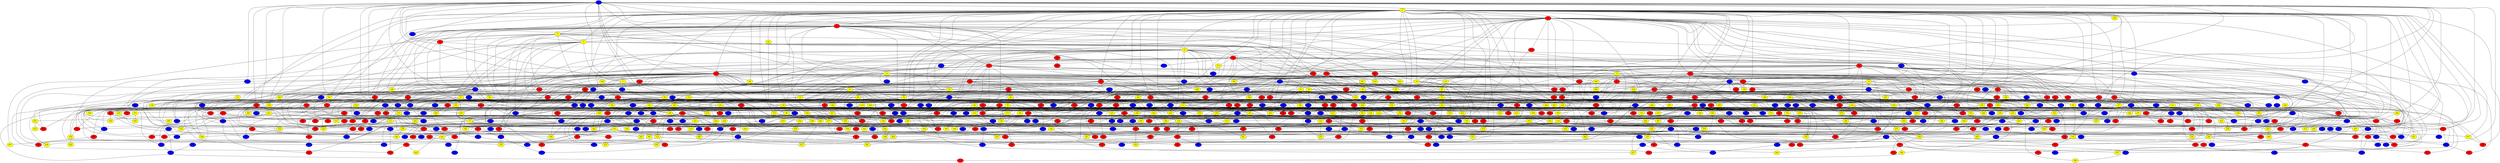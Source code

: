 graph {
0 [style = filled fillcolor = blue];
1 [style = filled fillcolor = yellow];
2 [style = filled fillcolor = red];
3 [style = filled fillcolor = red];
4 [style = filled fillcolor = yellow];
5 [style = filled fillcolor = yellow];
6 [style = filled fillcolor = blue];
7 [style = filled fillcolor = yellow];
8 [style = filled fillcolor = yellow];
9 [style = filled fillcolor = blue];
10 [style = filled fillcolor = red];
11 [style = filled fillcolor = red];
12 [style = filled fillcolor = yellow];
13 [style = filled fillcolor = yellow];
14 [style = filled fillcolor = red];
15 [style = filled fillcolor = red];
16 [style = filled fillcolor = red];
17 [style = filled fillcolor = yellow];
18 [style = filled fillcolor = red];
19 [style = filled fillcolor = yellow];
20 [style = filled fillcolor = red];
21 [style = filled fillcolor = red];
22 [style = filled fillcolor = yellow];
23 [style = filled fillcolor = blue];
24 [style = filled fillcolor = yellow];
25 [style = filled fillcolor = blue];
26 [style = filled fillcolor = blue];
27 [style = filled fillcolor = blue];
28 [style = filled fillcolor = blue];
29 [style = filled fillcolor = yellow];
30 [style = filled fillcolor = blue];
31 [style = filled fillcolor = red];
32 [style = filled fillcolor = yellow];
33 [style = filled fillcolor = yellow];
34 [style = filled fillcolor = red];
35 [style = filled fillcolor = blue];
36 [style = filled fillcolor = red];
37 [style = filled fillcolor = blue];
38 [style = filled fillcolor = red];
39 [style = filled fillcolor = yellow];
40 [style = filled fillcolor = blue];
41 [style = filled fillcolor = yellow];
42 [style = filled fillcolor = red];
43 [style = filled fillcolor = red];
44 [style = filled fillcolor = red];
45 [style = filled fillcolor = red];
46 [style = filled fillcolor = yellow];
47 [style = filled fillcolor = red];
48 [style = filled fillcolor = yellow];
49 [style = filled fillcolor = yellow];
50 [style = filled fillcolor = red];
51 [style = filled fillcolor = yellow];
52 [style = filled fillcolor = yellow];
53 [style = filled fillcolor = red];
54 [style = filled fillcolor = red];
55 [style = filled fillcolor = blue];
56 [style = filled fillcolor = red];
57 [style = filled fillcolor = yellow];
58 [style = filled fillcolor = yellow];
59 [style = filled fillcolor = red];
60 [style = filled fillcolor = red];
61 [style = filled fillcolor = yellow];
62 [style = filled fillcolor = red];
63 [style = filled fillcolor = blue];
64 [style = filled fillcolor = yellow];
65 [style = filled fillcolor = red];
66 [style = filled fillcolor = red];
67 [style = filled fillcolor = blue];
68 [style = filled fillcolor = yellow];
69 [style = filled fillcolor = blue];
70 [style = filled fillcolor = red];
71 [style = filled fillcolor = blue];
72 [style = filled fillcolor = blue];
73 [style = filled fillcolor = yellow];
74 [style = filled fillcolor = yellow];
75 [style = filled fillcolor = yellow];
76 [style = filled fillcolor = yellow];
77 [style = filled fillcolor = yellow];
78 [style = filled fillcolor = red];
79 [style = filled fillcolor = blue];
80 [style = filled fillcolor = red];
81 [style = filled fillcolor = yellow];
82 [style = filled fillcolor = red];
83 [style = filled fillcolor = yellow];
84 [style = filled fillcolor = yellow];
85 [style = filled fillcolor = red];
86 [style = filled fillcolor = red];
87 [style = filled fillcolor = red];
88 [style = filled fillcolor = yellow];
89 [style = filled fillcolor = yellow];
90 [style = filled fillcolor = blue];
91 [style = filled fillcolor = red];
92 [style = filled fillcolor = red];
93 [style = filled fillcolor = yellow];
94 [style = filled fillcolor = red];
95 [style = filled fillcolor = yellow];
96 [style = filled fillcolor = red];
97 [style = filled fillcolor = yellow];
98 [style = filled fillcolor = yellow];
99 [style = filled fillcolor = red];
100 [style = filled fillcolor = yellow];
101 [style = filled fillcolor = red];
102 [style = filled fillcolor = red];
103 [style = filled fillcolor = yellow];
104 [style = filled fillcolor = red];
105 [style = filled fillcolor = red];
106 [style = filled fillcolor = blue];
107 [style = filled fillcolor = yellow];
108 [style = filled fillcolor = red];
109 [style = filled fillcolor = blue];
110 [style = filled fillcolor = red];
111 [style = filled fillcolor = yellow];
112 [style = filled fillcolor = blue];
113 [style = filled fillcolor = yellow];
114 [style = filled fillcolor = yellow];
115 [style = filled fillcolor = yellow];
116 [style = filled fillcolor = red];
117 [style = filled fillcolor = blue];
118 [style = filled fillcolor = blue];
119 [style = filled fillcolor = yellow];
120 [style = filled fillcolor = blue];
121 [style = filled fillcolor = yellow];
122 [style = filled fillcolor = blue];
123 [style = filled fillcolor = blue];
124 [style = filled fillcolor = blue];
125 [style = filled fillcolor = red];
126 [style = filled fillcolor = red];
127 [style = filled fillcolor = red];
128 [style = filled fillcolor = red];
129 [style = filled fillcolor = blue];
130 [style = filled fillcolor = yellow];
131 [style = filled fillcolor = blue];
132 [style = filled fillcolor = red];
133 [style = filled fillcolor = yellow];
134 [style = filled fillcolor = yellow];
135 [style = filled fillcolor = red];
136 [style = filled fillcolor = yellow];
137 [style = filled fillcolor = red];
138 [style = filled fillcolor = yellow];
139 [style = filled fillcolor = yellow];
140 [style = filled fillcolor = blue];
141 [style = filled fillcolor = blue];
142 [style = filled fillcolor = blue];
143 [style = filled fillcolor = yellow];
144 [style = filled fillcolor = blue];
145 [style = filled fillcolor = blue];
146 [style = filled fillcolor = red];
147 [style = filled fillcolor = yellow];
148 [style = filled fillcolor = yellow];
149 [style = filled fillcolor = yellow];
150 [style = filled fillcolor = red];
151 [style = filled fillcolor = red];
152 [style = filled fillcolor = yellow];
153 [style = filled fillcolor = yellow];
154 [style = filled fillcolor = red];
155 [style = filled fillcolor = yellow];
156 [style = filled fillcolor = red];
157 [style = filled fillcolor = yellow];
158 [style = filled fillcolor = blue];
159 [style = filled fillcolor = yellow];
160 [style = filled fillcolor = blue];
161 [style = filled fillcolor = blue];
162 [style = filled fillcolor = blue];
163 [style = filled fillcolor = blue];
164 [style = filled fillcolor = red];
165 [style = filled fillcolor = yellow];
166 [style = filled fillcolor = yellow];
167 [style = filled fillcolor = red];
168 [style = filled fillcolor = yellow];
169 [style = filled fillcolor = blue];
170 [style = filled fillcolor = red];
171 [style = filled fillcolor = red];
172 [style = filled fillcolor = yellow];
173 [style = filled fillcolor = red];
174 [style = filled fillcolor = blue];
175 [style = filled fillcolor = yellow];
176 [style = filled fillcolor = blue];
177 [style = filled fillcolor = red];
178 [style = filled fillcolor = blue];
179 [style = filled fillcolor = red];
180 [style = filled fillcolor = blue];
181 [style = filled fillcolor = red];
182 [style = filled fillcolor = blue];
183 [style = filled fillcolor = red];
184 [style = filled fillcolor = blue];
185 [style = filled fillcolor = yellow];
186 [style = filled fillcolor = red];
187 [style = filled fillcolor = blue];
188 [style = filled fillcolor = blue];
189 [style = filled fillcolor = yellow];
190 [style = filled fillcolor = yellow];
191 [style = filled fillcolor = blue];
192 [style = filled fillcolor = yellow];
193 [style = filled fillcolor = blue];
194 [style = filled fillcolor = yellow];
195 [style = filled fillcolor = yellow];
196 [style = filled fillcolor = yellow];
197 [style = filled fillcolor = blue];
198 [style = filled fillcolor = yellow];
199 [style = filled fillcolor = blue];
200 [style = filled fillcolor = red];
201 [style = filled fillcolor = red];
202 [style = filled fillcolor = red];
203 [style = filled fillcolor = red];
204 [style = filled fillcolor = yellow];
205 [style = filled fillcolor = yellow];
206 [style = filled fillcolor = yellow];
207 [style = filled fillcolor = blue];
208 [style = filled fillcolor = red];
209 [style = filled fillcolor = yellow];
210 [style = filled fillcolor = yellow];
211 [style = filled fillcolor = blue];
212 [style = filled fillcolor = yellow];
213 [style = filled fillcolor = blue];
214 [style = filled fillcolor = yellow];
215 [style = filled fillcolor = blue];
216 [style = filled fillcolor = red];
217 [style = filled fillcolor = blue];
218 [style = filled fillcolor = blue];
219 [style = filled fillcolor = yellow];
220 [style = filled fillcolor = yellow];
221 [style = filled fillcolor = red];
222 [style = filled fillcolor = yellow];
223 [style = filled fillcolor = yellow];
224 [style = filled fillcolor = yellow];
225 [style = filled fillcolor = red];
226 [style = filled fillcolor = yellow];
227 [style = filled fillcolor = yellow];
228 [style = filled fillcolor = blue];
229 [style = filled fillcolor = red];
230 [style = filled fillcolor = yellow];
231 [style = filled fillcolor = blue];
232 [style = filled fillcolor = blue];
233 [style = filled fillcolor = blue];
234 [style = filled fillcolor = blue];
235 [style = filled fillcolor = yellow];
236 [style = filled fillcolor = yellow];
237 [style = filled fillcolor = red];
238 [style = filled fillcolor = blue];
239 [style = filled fillcolor = red];
240 [style = filled fillcolor = red];
241 [style = filled fillcolor = blue];
242 [style = filled fillcolor = yellow];
243 [style = filled fillcolor = yellow];
244 [style = filled fillcolor = blue];
245 [style = filled fillcolor = yellow];
246 [style = filled fillcolor = red];
247 [style = filled fillcolor = yellow];
248 [style = filled fillcolor = yellow];
249 [style = filled fillcolor = yellow];
250 [style = filled fillcolor = yellow];
251 [style = filled fillcolor = blue];
252 [style = filled fillcolor = red];
253 [style = filled fillcolor = red];
254 [style = filled fillcolor = red];
255 [style = filled fillcolor = yellow];
256 [style = filled fillcolor = blue];
257 [style = filled fillcolor = yellow];
258 [style = filled fillcolor = red];
259 [style = filled fillcolor = red];
260 [style = filled fillcolor = yellow];
261 [style = filled fillcolor = blue];
262 [style = filled fillcolor = red];
263 [style = filled fillcolor = red];
264 [style = filled fillcolor = yellow];
265 [style = filled fillcolor = red];
266 [style = filled fillcolor = blue];
267 [style = filled fillcolor = yellow];
268 [style = filled fillcolor = yellow];
269 [style = filled fillcolor = blue];
270 [style = filled fillcolor = red];
271 [style = filled fillcolor = blue];
272 [style = filled fillcolor = yellow];
273 [style = filled fillcolor = yellow];
274 [style = filled fillcolor = blue];
275 [style = filled fillcolor = yellow];
276 [style = filled fillcolor = yellow];
277 [style = filled fillcolor = yellow];
278 [style = filled fillcolor = red];
279 [style = filled fillcolor = yellow];
280 [style = filled fillcolor = blue];
281 [style = filled fillcolor = red];
282 [style = filled fillcolor = blue];
283 [style = filled fillcolor = blue];
284 [style = filled fillcolor = blue];
285 [style = filled fillcolor = blue];
286 [style = filled fillcolor = red];
287 [style = filled fillcolor = yellow];
288 [style = filled fillcolor = red];
289 [style = filled fillcolor = blue];
290 [style = filled fillcolor = red];
291 [style = filled fillcolor = blue];
292 [style = filled fillcolor = yellow];
293 [style = filled fillcolor = red];
294 [style = filled fillcolor = red];
295 [style = filled fillcolor = blue];
296 [style = filled fillcolor = yellow];
297 [style = filled fillcolor = red];
298 [style = filled fillcolor = red];
299 [style = filled fillcolor = blue];
300 [style = filled fillcolor = red];
301 [style = filled fillcolor = blue];
302 [style = filled fillcolor = blue];
303 [style = filled fillcolor = red];
304 [style = filled fillcolor = yellow];
305 [style = filled fillcolor = blue];
306 [style = filled fillcolor = yellow];
307 [style = filled fillcolor = yellow];
308 [style = filled fillcolor = blue];
309 [style = filled fillcolor = yellow];
310 [style = filled fillcolor = red];
311 [style = filled fillcolor = yellow];
312 [style = filled fillcolor = yellow];
313 [style = filled fillcolor = blue];
314 [style = filled fillcolor = red];
315 [style = filled fillcolor = blue];
316 [style = filled fillcolor = blue];
317 [style = filled fillcolor = yellow];
318 [style = filled fillcolor = blue];
319 [style = filled fillcolor = blue];
320 [style = filled fillcolor = red];
321 [style = filled fillcolor = blue];
322 [style = filled fillcolor = blue];
323 [style = filled fillcolor = yellow];
324 [style = filled fillcolor = red];
325 [style = filled fillcolor = blue];
326 [style = filled fillcolor = yellow];
327 [style = filled fillcolor = yellow];
328 [style = filled fillcolor = red];
329 [style = filled fillcolor = blue];
330 [style = filled fillcolor = red];
331 [style = filled fillcolor = yellow];
332 [style = filled fillcolor = red];
333 [style = filled fillcolor = red];
334 [style = filled fillcolor = yellow];
335 [style = filled fillcolor = blue];
336 [style = filled fillcolor = yellow];
337 [style = filled fillcolor = red];
338 [style = filled fillcolor = blue];
339 [style = filled fillcolor = yellow];
340 [style = filled fillcolor = yellow];
341 [style = filled fillcolor = blue];
342 [style = filled fillcolor = red];
343 [style = filled fillcolor = yellow];
344 [style = filled fillcolor = blue];
345 [style = filled fillcolor = red];
346 [style = filled fillcolor = yellow];
347 [style = filled fillcolor = yellow];
348 [style = filled fillcolor = yellow];
349 [style = filled fillcolor = red];
350 [style = filled fillcolor = yellow];
351 [style = filled fillcolor = blue];
352 [style = filled fillcolor = blue];
353 [style = filled fillcolor = yellow];
354 [style = filled fillcolor = yellow];
355 [style = filled fillcolor = red];
356 [style = filled fillcolor = yellow];
357 [style = filled fillcolor = blue];
358 [style = filled fillcolor = blue];
359 [style = filled fillcolor = red];
360 [style = filled fillcolor = yellow];
361 [style = filled fillcolor = blue];
362 [style = filled fillcolor = red];
363 [style = filled fillcolor = yellow];
364 [style = filled fillcolor = red];
365 [style = filled fillcolor = red];
366 [style = filled fillcolor = yellow];
367 [style = filled fillcolor = yellow];
368 [style = filled fillcolor = red];
369 [style = filled fillcolor = red];
370 [style = filled fillcolor = red];
371 [style = filled fillcolor = red];
372 [style = filled fillcolor = yellow];
373 [style = filled fillcolor = yellow];
374 [style = filled fillcolor = blue];
375 [style = filled fillcolor = blue];
376 [style = filled fillcolor = yellow];
377 [style = filled fillcolor = yellow];
378 [style = filled fillcolor = yellow];
379 [style = filled fillcolor = blue];
380 [style = filled fillcolor = red];
381 [style = filled fillcolor = red];
382 [style = filled fillcolor = blue];
383 [style = filled fillcolor = yellow];
384 [style = filled fillcolor = red];
385 [style = filled fillcolor = red];
386 [style = filled fillcolor = red];
387 [style = filled fillcolor = blue];
388 [style = filled fillcolor = yellow];
389 [style = filled fillcolor = red];
390 [style = filled fillcolor = blue];
391 [style = filled fillcolor = red];
392 [style = filled fillcolor = red];
393 [style = filled fillcolor = blue];
394 [style = filled fillcolor = red];
395 [style = filled fillcolor = yellow];
396 [style = filled fillcolor = blue];
397 [style = filled fillcolor = blue];
398 [style = filled fillcolor = red];
399 [style = filled fillcolor = yellow];
400 [style = filled fillcolor = blue];
401 [style = filled fillcolor = red];
402 [style = filled fillcolor = yellow];
403 [style = filled fillcolor = blue];
404 [style = filled fillcolor = red];
405 [style = filled fillcolor = blue];
406 [style = filled fillcolor = blue];
407 [style = filled fillcolor = blue];
408 [style = filled fillcolor = yellow];
409 [style = filled fillcolor = red];
410 [style = filled fillcolor = red];
411 [style = filled fillcolor = blue];
412 [style = filled fillcolor = red];
413 [style = filled fillcolor = red];
414 [style = filled fillcolor = blue];
415 [style = filled fillcolor = yellow];
416 [style = filled fillcolor = red];
417 [style = filled fillcolor = blue];
418 [style = filled fillcolor = red];
419 [style = filled fillcolor = yellow];
420 [style = filled fillcolor = blue];
421 [style = filled fillcolor = blue];
422 [style = filled fillcolor = blue];
423 [style = filled fillcolor = red];
424 [style = filled fillcolor = blue];
425 [style = filled fillcolor = red];
426 [style = filled fillcolor = yellow];
427 [style = filled fillcolor = blue];
428 [style = filled fillcolor = red];
429 [style = filled fillcolor = yellow];
430 [style = filled fillcolor = red];
431 [style = filled fillcolor = red];
432 [style = filled fillcolor = yellow];
433 [style = filled fillcolor = yellow];
434 [style = filled fillcolor = yellow];
435 [style = filled fillcolor = blue];
436 [style = filled fillcolor = red];
437 [style = filled fillcolor = yellow];
438 [style = filled fillcolor = red];
439 [style = filled fillcolor = blue];
440 [style = filled fillcolor = yellow];
441 [style = filled fillcolor = red];
442 [style = filled fillcolor = red];
443 [style = filled fillcolor = blue];
444 [style = filled fillcolor = red];
445 [style = filled fillcolor = yellow];
446 [style = filled fillcolor = yellow];
447 [style = filled fillcolor = red];
448 [style = filled fillcolor = yellow];
449 [style = filled fillcolor = red];
450 [style = filled fillcolor = red];
451 [style = filled fillcolor = yellow];
452 [style = filled fillcolor = red];
453 [style = filled fillcolor = blue];
454 [style = filled fillcolor = blue];
455 [style = filled fillcolor = yellow];
456 [style = filled fillcolor = blue];
457 [style = filled fillcolor = yellow];
458 [style = filled fillcolor = red];
459 [style = filled fillcolor = yellow];
460 [style = filled fillcolor = yellow];
461 [style = filled fillcolor = yellow];
462 [style = filled fillcolor = red];
463 [style = filled fillcolor = yellow];
464 [style = filled fillcolor = yellow];
465 [style = filled fillcolor = red];
466 [style = filled fillcolor = blue];
467 [style = filled fillcolor = yellow];
468 [style = filled fillcolor = yellow];
469 [style = filled fillcolor = blue];
470 [style = filled fillcolor = yellow];
471 [style = filled fillcolor = red];
472 [style = filled fillcolor = yellow];
473 [style = filled fillcolor = red];
474 [style = filled fillcolor = blue];
475 [style = filled fillcolor = blue];
476 [style = filled fillcolor = yellow];
477 [style = filled fillcolor = yellow];
478 [style = filled fillcolor = yellow];
479 [style = filled fillcolor = red];
480 [style = filled fillcolor = blue];
481 [style = filled fillcolor = blue];
482 [style = filled fillcolor = yellow];
483 [style = filled fillcolor = blue];
484 [style = filled fillcolor = blue];
485 [style = filled fillcolor = blue];
486 [style = filled fillcolor = blue];
487 [style = filled fillcolor = blue];
488 [style = filled fillcolor = blue];
489 [style = filled fillcolor = red];
490 [style = filled fillcolor = red];
491 [style = filled fillcolor = blue];
492 [style = filled fillcolor = red];
493 [style = filled fillcolor = red];
494 [style = filled fillcolor = red];
495 [style = filled fillcolor = red];
496 [style = filled fillcolor = blue];
497 [style = filled fillcolor = red];
498 [style = filled fillcolor = red];
499 [style = filled fillcolor = blue];
500 [style = filled fillcolor = yellow];
501 [style = filled fillcolor = yellow];
502 [style = filled fillcolor = red];
503 [style = filled fillcolor = red];
504 [style = filled fillcolor = blue];
505 [style = filled fillcolor = yellow];
506 [style = filled fillcolor = red];
507 [style = filled fillcolor = yellow];
508 [style = filled fillcolor = red];
509 [style = filled fillcolor = yellow];
510 [style = filled fillcolor = yellow];
511 [style = filled fillcolor = yellow];
512 [style = filled fillcolor = blue];
513 [style = filled fillcolor = yellow];
514 [style = filled fillcolor = blue];
515 [style = filled fillcolor = yellow];
516 [style = filled fillcolor = blue];
517 [style = filled fillcolor = red];
518 [style = filled fillcolor = yellow];
519 [style = filled fillcolor = blue];
520 [style = filled fillcolor = yellow];
521 [style = filled fillcolor = yellow];
522 [style = filled fillcolor = blue];
523 [style = filled fillcolor = yellow];
524 [style = filled fillcolor = blue];
525 [style = filled fillcolor = blue];
526 [style = filled fillcolor = blue];
527 [style = filled fillcolor = yellow];
528 [style = filled fillcolor = blue];
529 [style = filled fillcolor = red];
530 [style = filled fillcolor = red];
531 [style = filled fillcolor = red];
532 [style = filled fillcolor = red];
533 [style = filled fillcolor = red];
534 [style = filled fillcolor = yellow];
535 [style = filled fillcolor = blue];
536 [style = filled fillcolor = blue];
537 [style = filled fillcolor = blue];
538 [style = filled fillcolor = red];
539 [style = filled fillcolor = red];
540 [style = filled fillcolor = yellow];
541 [style = filled fillcolor = blue];
542 [style = filled fillcolor = yellow];
543 [style = filled fillcolor = yellow];
544 [style = filled fillcolor = blue];
545 [style = filled fillcolor = yellow];
546 [style = filled fillcolor = red];
547 [style = filled fillcolor = red];
548 [style = filled fillcolor = yellow];
549 [style = filled fillcolor = yellow];
550 [style = filled fillcolor = red];
551 [style = filled fillcolor = red];
552 [style = filled fillcolor = yellow];
553 [style = filled fillcolor = yellow];
554 [style = filled fillcolor = blue];
555 [style = filled fillcolor = red];
556 [style = filled fillcolor = red];
557 [style = filled fillcolor = yellow];
558 [style = filled fillcolor = yellow];
559 [style = filled fillcolor = blue];
560 [style = filled fillcolor = yellow];
561 [style = filled fillcolor = blue];
562 [style = filled fillcolor = blue];
563 [style = filled fillcolor = blue];
564 [style = filled fillcolor = blue];
565 [style = filled fillcolor = blue];
566 [style = filled fillcolor = yellow];
567 [style = filled fillcolor = red];
568 [style = filled fillcolor = yellow];
569 [style = filled fillcolor = red];
570 [style = filled fillcolor = blue];
571 [style = filled fillcolor = red];
572 [style = filled fillcolor = red];
573 [style = filled fillcolor = red];
574 [style = filled fillcolor = red];
575 [style = filled fillcolor = red];
576 [style = filled fillcolor = blue];
577 [style = filled fillcolor = red];
578 [style = filled fillcolor = blue];
579 [style = filled fillcolor = blue];
580 [style = filled fillcolor = red];
581 [style = filled fillcolor = yellow];
582 [style = filled fillcolor = red];
583 [style = filled fillcolor = blue];
584 [style = filled fillcolor = yellow];
585 [style = filled fillcolor = yellow];
586 [style = filled fillcolor = yellow];
587 [style = filled fillcolor = blue];
588 [style = filled fillcolor = red];
589 [style = filled fillcolor = yellow];
590 [style = filled fillcolor = red];
591 [style = filled fillcolor = blue];
592 [style = filled fillcolor = blue];
593 [style = filled fillcolor = blue];
594 [style = filled fillcolor = blue];
595 [style = filled fillcolor = blue];
596 [style = filled fillcolor = blue];
597 [style = filled fillcolor = yellow];
598 [style = filled fillcolor = yellow];
599 [style = filled fillcolor = red];
600 [style = filled fillcolor = blue];
601 [style = filled fillcolor = yellow];
602 [style = filled fillcolor = yellow];
603 [style = filled fillcolor = blue];
604 [style = filled fillcolor = blue];
605 [style = filled fillcolor = blue];
606 [style = filled fillcolor = yellow];
607 [style = filled fillcolor = red];
608 [style = filled fillcolor = yellow];
609 [style = filled fillcolor = red];
610 [style = filled fillcolor = yellow];
611 [style = filled fillcolor = blue];
612 [style = filled fillcolor = blue];
613 [style = filled fillcolor = red];
614 [style = filled fillcolor = blue];
615 [style = filled fillcolor = yellow];
616 [style = filled fillcolor = blue];
617 [style = filled fillcolor = red];
618 [style = filled fillcolor = blue];
619 [style = filled fillcolor = yellow];
620 [style = filled fillcolor = red];
621 [style = filled fillcolor = red];
622 [style = filled fillcolor = yellow];
623 [style = filled fillcolor = red];
624 [style = filled fillcolor = blue];
625 [style = filled fillcolor = red];
626 [style = filled fillcolor = red];
627 [style = filled fillcolor = blue];
628 [style = filled fillcolor = yellow];
629 [style = filled fillcolor = red];
630 [style = filled fillcolor = yellow];
631 [style = filled fillcolor = yellow];
632 [style = filled fillcolor = yellow];
633 [style = filled fillcolor = blue];
634 [style = filled fillcolor = red];
635 [style = filled fillcolor = red];
636 [style = filled fillcolor = red];
637 [style = filled fillcolor = yellow];
638 [style = filled fillcolor = yellow];
639 [style = filled fillcolor = yellow];
640 [style = filled fillcolor = blue];
641 [style = filled fillcolor = blue];
642 [style = filled fillcolor = yellow];
643 [style = filled fillcolor = red];
644 [style = filled fillcolor = yellow];
645 [style = filled fillcolor = blue];
646 [style = filled fillcolor = yellow];
647 [style = filled fillcolor = yellow];
648 [style = filled fillcolor = red];
649 [style = filled fillcolor = yellow];
650 [style = filled fillcolor = yellow];
651 [style = filled fillcolor = yellow];
652 [style = filled fillcolor = blue];
653 [style = filled fillcolor = red];
654 [style = filled fillcolor = red];
655 [style = filled fillcolor = blue];
656 [style = filled fillcolor = red];
657 [style = filled fillcolor = yellow];
658 [style = filled fillcolor = blue];
659 [style = filled fillcolor = yellow];
660 [style = filled fillcolor = blue];
661 [style = filled fillcolor = red];
662 [style = filled fillcolor = blue];
663 [style = filled fillcolor = red];
664 [style = filled fillcolor = blue];
665 [style = filled fillcolor = red];
666 [style = filled fillcolor = red];
667 [style = filled fillcolor = blue];
668 [style = filled fillcolor = blue];
669 [style = filled fillcolor = blue];
670 [style = filled fillcolor = yellow];
671 [style = filled fillcolor = yellow];
672 [style = filled fillcolor = yellow];
673 [style = filled fillcolor = red];
674 [style = filled fillcolor = red];
675 [style = filled fillcolor = yellow];
676 [style = filled fillcolor = yellow];
677 [style = filled fillcolor = blue];
678 [style = filled fillcolor = yellow];
679 [style = filled fillcolor = red];
680 [style = filled fillcolor = red];
681 [style = filled fillcolor = yellow];
682 [style = filled fillcolor = yellow];
683 [style = filled fillcolor = blue];
684 [style = filled fillcolor = red];
685 [style = filled fillcolor = yellow];
686 [style = filled fillcolor = yellow];
687 [style = filled fillcolor = red];
688 [style = filled fillcolor = red];
689 [style = filled fillcolor = blue];
690 [style = filled fillcolor = blue];
691 [style = filled fillcolor = red];
692 [style = filled fillcolor = red];
693 [style = filled fillcolor = blue];
694 [style = filled fillcolor = red];
695 [style = filled fillcolor = yellow];
696 [style = filled fillcolor = blue];
697 [style = filled fillcolor = red];
698 [style = filled fillcolor = red];
699 [style = filled fillcolor = red];
700 [style = filled fillcolor = yellow];
701 [style = filled fillcolor = yellow];
702 [style = filled fillcolor = yellow];
703 [style = filled fillcolor = blue];
704 [style = filled fillcolor = red];
705 [style = filled fillcolor = yellow];
706 [style = filled fillcolor = red];
707 [style = filled fillcolor = blue];
708 [style = filled fillcolor = red];
709 [style = filled fillcolor = blue];
710 [style = filled fillcolor = blue];
711 [style = filled fillcolor = blue];
712 [style = filled fillcolor = blue];
0 -- 9;
0 -- 11;
0 -- 14;
0 -- 16;
0 -- 20;
0 -- 54;
0 -- 55;
0 -- 90;
0 -- 99;
0 -- 101;
0 -- 107;
0 -- 116;
0 -- 128;
0 -- 206;
0 -- 210;
0 -- 249;
0 -- 252;
0 -- 331;
0 -- 341;
0 -- 352;
0 -- 354;
0 -- 446;
0 -- 474;
0 -- 516;
0 -- 561;
0 -- 633;
1 -- 2;
1 -- 3;
1 -- 4;
1 -- 5;
1 -- 6;
0 -- 7;
0 -- 3;
0 -- 2;
0 -- 1;
1 -- 8;
1 -- 10;
1 -- 14;
1 -- 18;
1 -- 19;
1 -- 21;
1 -- 24;
1 -- 25;
1 -- 26;
1 -- 27;
1 -- 35;
1 -- 42;
1 -- 43;
1 -- 46;
1 -- 47;
1 -- 50;
1 -- 54;
1 -- 63;
1 -- 64;
1 -- 66;
1 -- 68;
1 -- 74;
1 -- 84;
1 -- 87;
1 -- 88;
1 -- 89;
1 -- 92;
1 -- 95;
1 -- 105;
1 -- 106;
1 -- 116;
1 -- 122;
1 -- 136;
1 -- 138;
1 -- 146;
1 -- 156;
1 -- 158;
1 -- 163;
1 -- 164;
1 -- 177;
1 -- 182;
1 -- 209;
1 -- 215;
1 -- 241;
1 -- 270;
1 -- 284;
1 -- 306;
1 -- 308;
1 -- 327;
1 -- 332;
1 -- 336;
1 -- 337;
1 -- 343;
1 -- 371;
1 -- 383;
1 -- 398;
1 -- 421;
1 -- 446;
1 -- 465;
1 -- 477;
1 -- 488;
1 -- 492;
1 -- 507;
1 -- 514;
1 -- 520;
1 -- 626;
1 -- 643;
1 -- 671;
2 -- 3;
2 -- 4;
2 -- 6;
2 -- 13;
2 -- 15;
2 -- 16;
2 -- 18;
2 -- 24;
2 -- 38;
2 -- 56;
2 -- 70;
2 -- 119;
2 -- 125;
2 -- 126;
2 -- 151;
2 -- 161;
2 -- 170;
2 -- 205;
2 -- 270;
2 -- 272;
2 -- 389;
2 -- 406;
2 -- 409;
2 -- 448;
2 -- 449;
2 -- 529;
2 -- 552;
2 -- 615;
2 -- 641;
2 -- 649;
2 -- 671;
3 -- 4;
3 -- 5;
3 -- 12;
3 -- 14;
3 -- 45;
3 -- 98;
3 -- 103;
3 -- 128;
3 -- 166;
3 -- 170;
3 -- 189;
3 -- 215;
3 -- 217;
3 -- 232;
3 -- 249;
3 -- 262;
3 -- 281;
3 -- 358;
3 -- 402;
3 -- 508;
3 -- 516;
3 -- 544;
3 -- 581;
3 -- 608;
3 -- 651;
4 -- 5;
4 -- 16;
4 -- 85;
4 -- 87;
4 -- 104;
4 -- 148;
4 -- 176;
4 -- 310;
4 -- 320;
4 -- 553;
4 -- 657;
5 -- 7;
5 -- 8;
5 -- 19;
5 -- 24;
5 -- 57;
5 -- 69;
5 -- 203;
5 -- 225;
5 -- 268;
5 -- 295;
5 -- 362;
5 -- 369;
5 -- 518;
5 -- 536;
5 -- 629;
5 -- 654;
6 -- 97;
6 -- 296;
6 -- 326;
6 -- 387;
6 -- 400;
6 -- 467;
6 -- 611;
6 -- 640;
6 -- 661;
7 -- 23;
7 -- 28;
7 -- 117;
7 -- 186;
7 -- 669;
7 -- 682;
8 -- 10;
8 -- 11;
8 -- 29;
8 -- 37;
8 -- 67;
8 -- 111;
8 -- 130;
8 -- 173;
8 -- 195;
8 -- 277;
8 -- 297;
8 -- 321;
8 -- 365;
8 -- 371;
8 -- 458;
8 -- 468;
8 -- 537;
8 -- 579;
8 -- 594;
8 -- 709;
9 -- 25;
9 -- 78;
9 -- 131;
9 -- 265;
9 -- 274;
9 -- 447;
9 -- 635;
10 -- 11;
10 -- 58;
10 -- 61;
10 -- 85;
10 -- 112;
10 -- 140;
10 -- 145;
10 -- 157;
10 -- 216;
10 -- 311;
10 -- 318;
10 -- 361;
10 -- 393;
10 -- 406;
10 -- 430;
10 -- 435;
10 -- 557;
10 -- 664;
10 -- 679;
11 -- 17;
11 -- 20;
11 -- 32;
11 -- 56;
11 -- 64;
11 -- 75;
11 -- 122;
11 -- 167;
11 -- 214;
11 -- 217;
11 -- 302;
11 -- 642;
11 -- 660;
11 -- 701;
12 -- 23;
12 -- 27;
12 -- 33;
12 -- 37;
12 -- 95;
12 -- 118;
12 -- 351;
12 -- 462;
12 -- 481;
12 -- 496;
12 -- 556;
12 -- 647;
13 -- 51;
13 -- 71;
13 -- 332;
13 -- 459;
13 -- 583;
13 -- 591;
14 -- 21;
14 -- 44;
14 -- 45;
14 -- 46;
14 -- 60;
14 -- 81;
14 -- 100;
14 -- 116;
14 -- 119;
14 -- 125;
14 -- 130;
14 -- 137;
14 -- 180;
14 -- 220;
14 -- 245;
14 -- 247;
14 -- 256;
14 -- 263;
14 -- 289;
14 -- 318;
14 -- 346;
14 -- 348;
14 -- 411;
14 -- 431;
14 -- 439;
14 -- 451;
14 -- 460;
14 -- 474;
14 -- 558;
14 -- 572;
14 -- 626;
14 -- 628;
14 -- 630;
14 -- 663;
14 -- 670;
14 -- 684;
14 -- 694;
14 -- 699;
14 -- 705;
15 -- 17;
15 -- 34;
15 -- 43;
15 -- 61;
15 -- 75;
15 -- 99;
15 -- 104;
15 -- 109;
15 -- 115;
15 -- 191;
15 -- 222;
15 -- 281;
15 -- 350;
15 -- 420;
15 -- 424;
15 -- 427;
15 -- 450;
15 -- 482;
15 -- 531;
15 -- 550;
15 -- 607;
15 -- 631;
16 -- 22;
16 -- 55;
16 -- 77;
17 -- 31;
17 -- 137;
17 -- 359;
17 -- 416;
17 -- 528;
17 -- 549;
17 -- 662;
18 -- 20;
18 -- 25;
18 -- 27;
18 -- 30;
18 -- 35;
18 -- 36;
18 -- 41;
18 -- 63;
18 -- 93;
18 -- 125;
18 -- 127;
18 -- 132;
18 -- 143;
18 -- 144;
18 -- 159;
18 -- 160;
18 -- 185;
18 -- 213;
18 -- 268;
18 -- 289;
18 -- 345;
18 -- 396;
18 -- 426;
18 -- 503;
18 -- 598;
18 -- 611;
18 -- 643;
18 -- 679;
18 -- 696;
18 -- 706;
19 -- 58;
19 -- 255;
19 -- 564;
20 -- 44;
20 -- 86;
20 -- 148;
20 -- 184;
20 -- 201;
20 -- 312;
20 -- 328;
20 -- 381;
20 -- 421;
20 -- 500;
20 -- 536;
21 -- 22;
21 -- 42;
21 -- 44;
21 -- 286;
21 -- 288;
21 -- 459;
22 -- 23;
22 -- 69;
22 -- 80;
22 -- 94;
22 -- 140;
22 -- 150;
22 -- 195;
22 -- 202;
22 -- 224;
22 -- 324;
22 -- 360;
22 -- 375;
22 -- 660;
23 -- 111;
23 -- 120;
23 -- 154;
23 -- 429;
23 -- 573;
23 -- 680;
24 -- 71;
24 -- 86;
24 -- 175;
24 -- 259;
24 -- 378;
24 -- 539;
24 -- 543;
24 -- 688;
25 -- 77;
25 -- 114;
25 -- 129;
25 -- 139;
25 -- 198;
25 -- 238;
25 -- 300;
25 -- 331;
25 -- 402;
25 -- 658;
25 -- 667;
25 -- 711;
26 -- 30;
26 -- 152;
26 -- 231;
26 -- 315;
26 -- 330;
26 -- 586;
26 -- 591;
27 -- 39;
27 -- 40;
27 -- 53;
27 -- 85;
27 -- 96;
27 -- 136;
27 -- 142;
27 -- 209;
27 -- 212;
27 -- 235;
27 -- 238;
27 -- 306;
27 -- 418;
27 -- 433;
27 -- 479;
27 -- 487;
27 -- 608;
27 -- 645;
27 -- 689;
27 -- 692;
28 -- 29;
28 -- 48;
28 -- 101;
28 -- 135;
28 -- 413;
29 -- 136;
29 -- 177;
29 -- 217;
29 -- 233;
29 -- 358;
29 -- 425;
29 -- 427;
29 -- 549;
30 -- 32;
30 -- 33;
30 -- 34;
30 -- 59;
30 -- 65;
30 -- 149;
30 -- 398;
30 -- 487;
30 -- 488;
30 -- 560;
31 -- 39;
31 -- 144;
31 -- 150;
31 -- 316;
31 -- 423;
31 -- 501;
32 -- 49;
32 -- 69;
32 -- 146;
32 -- 186;
33 -- 35;
33 -- 82;
33 -- 139;
33 -- 227;
33 -- 304;
33 -- 387;
33 -- 391;
33 -- 401;
33 -- 701;
34 -- 56;
34 -- 79;
34 -- 134;
34 -- 150;
34 -- 307;
34 -- 322;
34 -- 528;
34 -- 567;
36 -- 53;
36 -- 98;
36 -- 106;
36 -- 151;
36 -- 171;
36 -- 224;
36 -- 292;
36 -- 332;
36 -- 467;
36 -- 484;
36 -- 541;
36 -- 639;
36 -- 674;
37 -- 40;
37 -- 50;
37 -- 135;
38 -- 192;
38 -- 224;
38 -- 242;
38 -- 264;
38 -- 297;
38 -- 497;
38 -- 502;
38 -- 641;
39 -- 50;
39 -- 73;
39 -- 90;
39 -- 164;
39 -- 245;
39 -- 567;
39 -- 681;
39 -- 692;
40 -- 86;
40 -- 172;
40 -- 672;
41 -- 74;
41 -- 92;
41 -- 130;
41 -- 178;
41 -- 259;
41 -- 653;
42 -- 131;
42 -- 149;
42 -- 208;
42 -- 293;
42 -- 437;
42 -- 596;
42 -- 604;
42 -- 624;
43 -- 127;
43 -- 208;
43 -- 245;
43 -- 549;
44 -- 48;
44 -- 57;
44 -- 60;
44 -- 63;
44 -- 66;
44 -- 76;
44 -- 93;
44 -- 143;
44 -- 171;
44 -- 208;
44 -- 236;
44 -- 396;
44 -- 706;
45 -- 47;
45 -- 139;
45 -- 200;
45 -- 248;
45 -- 593;
47 -- 209;
47 -- 512;
48 -- 49;
48 -- 51;
48 -- 197;
48 -- 214;
48 -- 490;
49 -- 84;
49 -- 434;
49 -- 469;
49 -- 544;
50 -- 59;
50 -- 111;
50 -- 238;
50 -- 283;
50 -- 296;
51 -- 323;
51 -- 372;
51 -- 436;
52 -- 207;
52 -- 636;
53 -- 61;
53 -- 219;
53 -- 273;
53 -- 295;
53 -- 348;
53 -- 659;
54 -- 91;
54 -- 122;
54 -- 146;
54 -- 241;
54 -- 253;
54 -- 322;
54 -- 330;
54 -- 485;
55 -- 93;
55 -- 98;
55 -- 196;
55 -- 205;
55 -- 254;
55 -- 276;
55 -- 305;
55 -- 405;
55 -- 443;
55 -- 569;
55 -- 666;
55 -- 700;
56 -- 134;
56 -- 206;
56 -- 216;
56 -- 694;
57 -- 72;
57 -- 76;
57 -- 78;
57 -- 90;
57 -- 192;
57 -- 237;
57 -- 313;
57 -- 374;
57 -- 483;
57 -- 493;
58 -- 73;
58 -- 263;
58 -- 357;
58 -- 435;
58 -- 528;
58 -- 561;
58 -- 563;
58 -- 702;
59 -- 62;
59 -- 72;
59 -- 89;
59 -- 107;
59 -- 113;
59 -- 127;
59 -- 133;
59 -- 138;
59 -- 149;
59 -- 154;
59 -- 193;
59 -- 219;
59 -- 229;
59 -- 237;
59 -- 242;
59 -- 300;
59 -- 321;
59 -- 323;
59 -- 333;
59 -- 351;
59 -- 424;
59 -- 602;
59 -- 654;
59 -- 660;
60 -- 197;
60 -- 243;
60 -- 454;
60 -- 489;
61 -- 187;
61 -- 194;
61 -- 504;
62 -- 105;
62 -- 181;
62 -- 259;
62 -- 260;
62 -- 342;
62 -- 354;
62 -- 412;
62 -- 485;
62 -- 662;
63 -- 81;
63 -- 335;
64 -- 168;
64 -- 218;
64 -- 247;
64 -- 299;
64 -- 499;
65 -- 126;
65 -- 185;
65 -- 366;
65 -- 447;
65 -- 529;
65 -- 708;
66 -- 91;
66 -- 246;
66 -- 534;
66 -- 545;
66 -- 578;
67 -- 142;
67 -- 264;
67 -- 388;
67 -- 399;
67 -- 697;
68 -- 89;
69 -- 179;
69 -- 278;
69 -- 280;
69 -- 309;
70 -- 174;
70 -- 176;
70 -- 279;
70 -- 555;
70 -- 568;
70 -- 709;
71 -- 79;
71 -- 82;
71 -- 96;
71 -- 242;
71 -- 290;
71 -- 346;
71 -- 404;
71 -- 407;
71 -- 540;
71 -- 625;
71 -- 679;
72 -- 77;
72 -- 158;
72 -- 328;
72 -- 547;
73 -- 80;
73 -- 97;
73 -- 159;
73 -- 409;
73 -- 534;
73 -- 545;
74 -- 196;
74 -- 197;
74 -- 525;
75 -- 172;
75 -- 173;
75 -- 294;
76 -- 99;
76 -- 108;
76 -- 147;
76 -- 290;
76 -- 357;
76 -- 414;
76 -- 561;
76 -- 615;
76 -- 692;
77 -- 83;
77 -- 278;
77 -- 303;
77 -- 422;
77 -- 518;
77 -- 556;
77 -- 618;
78 -- 306;
78 -- 399;
78 -- 524;
78 -- 616;
78 -- 710;
79 -- 103;
79 -- 124;
79 -- 342;
79 -- 380;
79 -- 496;
80 -- 108;
80 -- 135;
80 -- 155;
80 -- 317;
80 -- 340;
80 -- 408;
80 -- 416;
81 -- 120;
81 -- 153;
82 -- 96;
82 -- 123;
83 -- 94;
83 -- 121;
83 -- 153;
83 -- 169;
83 -- 182;
83 -- 253;
83 -- 267;
83 -- 309;
83 -- 554;
84 -- 88;
84 -- 155;
84 -- 180;
84 -- 190;
84 -- 211;
84 -- 293;
84 -- 345;
85 -- 92;
85 -- 166;
85 -- 198;
85 -- 499;
86 -- 341;
86 -- 411;
87 -- 100;
87 -- 119;
87 -- 144;
87 -- 155;
87 -- 169;
87 -- 273;
87 -- 274;
87 -- 276;
87 -- 309;
87 -- 359;
87 -- 362;
87 -- 476;
87 -- 480;
87 -- 572;
88 -- 252;
88 -- 656;
89 -- 188;
89 -- 403;
89 -- 548;
89 -- 587;
90 -- 160;
90 -- 565;
90 -- 645;
90 -- 663;
91 -- 203;
91 -- 240;
91 -- 419;
91 -- 540;
91 -- 687;
92 -- 249;
93 -- 102;
93 -- 129;
93 -- 302;
94 -- 458;
95 -- 101;
95 -- 363;
95 -- 617;
95 -- 638;
96 -- 509;
96 -- 513;
96 -- 533;
96 -- 669;
97 -- 132;
97 -- 141;
97 -- 206;
97 -- 347;
97 -- 625;
98 -- 582;
98 -- 585;
99 -- 100;
99 -- 138;
99 -- 227;
99 -- 454;
99 -- 457;
99 -- 574;
100 -- 385;
100 -- 435;
100 -- 487;
100 -- 557;
100 -- 650;
101 -- 110;
101 -- 221;
101 -- 377;
101 -- 410;
101 -- 471;
101 -- 551;
101 -- 668;
101 -- 703;
102 -- 123;
102 -- 158;
102 -- 233;
102 -- 431;
103 -- 214;
103 -- 280;
103 -- 350;
103 -- 386;
103 -- 409;
103 -- 492;
103 -- 558;
104 -- 230;
104 -- 472;
104 -- 473;
104 -- 521;
104 -- 533;
104 -- 581;
104 -- 629;
105 -- 228;
105 -- 392;
105 -- 395;
105 -- 582;
105 -- 587;
105 -- 598;
106 -- 114;
106 -- 141;
106 -- 191;
106 -- 213;
106 -- 337;
108 -- 115;
108 -- 121;
108 -- 168;
108 -- 221;
108 -- 338;
108 -- 413;
108 -- 426;
108 -- 462;
108 -- 542;
108 -- 574;
109 -- 153;
109 -- 269;
109 -- 300;
109 -- 355;
109 -- 379;
109 -- 438;
109 -- 477;
109 -- 515;
110 -- 451;
110 -- 570;
110 -- 680;
111 -- 167;
111 -- 212;
111 -- 304;
111 -- 368;
111 -- 412;
111 -- 599;
111 -- 666;
112 -- 347;
113 -- 114;
114 -- 184;
114 -- 204;
114 -- 211;
114 -- 218;
114 -- 220;
114 -- 251;
114 -- 270;
114 -- 495;
114 -- 562;
114 -- 676;
115 -- 225;
115 -- 330;
115 -- 600;
115 -- 609;
115 -- 617;
116 -- 207;
116 -- 433;
117 -- 162;
117 -- 273;
117 -- 391;
117 -- 476;
117 -- 489;
117 -- 664;
119 -- 226;
119 -- 310;
119 -- 703;
120 -- 132;
121 -- 246;
121 -- 275;
121 -- 316;
121 -- 382;
121 -- 654;
122 -- 147;
122 -- 266;
122 -- 486;
123 -- 182;
123 -- 251;
123 -- 282;
123 -- 353;
124 -- 190;
125 -- 163;
125 -- 174;
125 -- 189;
125 -- 229;
125 -- 418;
127 -- 232;
127 -- 283;
127 -- 285;
127 -- 375;
128 -- 199;
128 -- 492;
128 -- 539;
128 -- 695;
129 -- 175;
129 -- 204;
129 -- 212;
129 -- 284;
130 -- 163;
130 -- 177;
131 -- 201;
131 -- 240;
131 -- 297;
133 -- 261;
133 -- 314;
133 -- 575;
134 -- 161;
134 -- 194;
134 -- 223;
134 -- 292;
134 -- 394;
136 -- 630;
137 -- 222;
137 -- 299;
137 -- 347;
137 -- 376;
137 -- 428;
137 -- 433;
137 -- 555;
137 -- 693;
138 -- 524;
138 -- 649;
139 -- 172;
139 -- 256;
139 -- 275;
139 -- 446;
139 -- 450;
139 -- 501;
139 -- 505;
139 -- 568;
140 -- 152;
140 -- 196;
140 -- 298;
140 -- 513;
140 -- 517;
141 -- 161;
141 -- 162;
141 -- 230;
141 -- 262;
141 -- 328;
141 -- 349;
141 -- 427;
141 -- 447;
141 -- 507;
142 -- 152;
142 -- 429;
142 -- 439;
142 -- 448;
142 -- 590;
142 -- 598;
142 -- 643;
142 -- 689;
143 -- 187;
143 -- 229;
143 -- 260;
143 -- 423;
143 -- 456;
143 -- 506;
143 -- 700;
144 -- 312;
144 -- 594;
145 -- 470;
147 -- 379;
148 -- 166;
149 -- 223;
149 -- 277;
149 -- 327;
149 -- 396;
150 -- 159;
150 -- 178;
150 -- 232;
150 -- 246;
150 -- 257;
150 -- 419;
150 -- 480;
150 -- 548;
150 -- 653;
151 -- 165;
151 -- 319;
151 -- 571;
151 -- 576;
152 -- 167;
152 -- 253;
152 -- 279;
152 -- 369;
152 -- 378;
152 -- 509;
152 -- 645;
153 -- 355;
153 -- 443;
153 -- 633;
154 -- 291;
155 -- 239;
155 -- 393;
155 -- 441;
155 -- 508;
155 -- 602;
156 -- 430;
156 -- 575;
156 -- 614;
157 -- 307;
157 -- 573;
158 -- 171;
158 -- 180;
158 -- 199;
158 -- 228;
158 -- 244;
158 -- 353;
158 -- 407;
158 -- 535;
159 -- 181;
159 -- 215;
159 -- 604;
159 -- 614;
160 -- 333;
161 -- 368;
164 -- 173;
164 -- 314;
164 -- 448;
164 -- 613;
164 -- 680;
165 -- 239;
165 -- 289;
165 -- 621;
166 -- 512;
167 -- 282;
167 -- 430;
168 -- 542;
169 -- 681;
170 -- 254;
170 -- 370;
170 -- 610;
171 -- 200;
172 -- 403;
172 -- 650;
173 -- 369;
175 -- 258;
175 -- 383;
175 -- 422;
175 -- 511;
176 -- 205;
176 -- 235;
176 -- 239;
176 -- 293;
176 -- 682;
176 -- 691;
177 -- 226;
177 -- 286;
177 -- 308;
177 -- 650;
178 -- 233;
178 -- 243;
178 -- 523;
178 -- 670;
178 -- 689;
179 -- 184;
179 -- 247;
179 -- 619;
180 -- 202;
180 -- 255;
180 -- 452;
180 -- 577;
181 -- 248;
181 -- 523;
181 -- 538;
182 -- 382;
182 -- 483;
183 -- 361;
183 -- 510;
183 -- 588;
184 -- 336;
184 -- 365;
184 -- 685;
185 -- 417;
186 -- 213;
186 -- 408;
186 -- 530;
187 -- 202;
187 -- 468;
187 -- 688;
188 -- 230;
191 -- 404;
192 -- 615;
192 -- 624;
192 -- 635;
193 -- 380;
193 -- 495;
193 -- 538;
193 -- 612;
194 -- 231;
194 -- 234;
195 -- 422;
195 -- 470;
195 -- 472;
195 -- 526;
195 -- 603;
195 -- 613;
195 -- 699;
195 -- 702;
196 -- 489;
197 -- 484;
197 -- 674;
198 -- 350;
198 -- 620;
201 -- 344;
201 -- 376;
201 -- 389;
201 -- 560;
202 -- 573;
203 -- 271;
203 -- 420;
203 -- 482;
203 -- 498;
204 -- 550;
204 -- 572;
205 -- 383;
206 -- 416;
206 -- 450;
207 -- 237;
207 -- 665;
208 -- 355;
208 -- 494;
208 -- 515;
209 -- 218;
209 -- 363;
209 -- 444;
209 -- 475;
209 -- 704;
210 -- 236;
210 -- 295;
210 -- 313;
210 -- 467;
210 -- 470;
210 -- 534;
210 -- 669;
211 -- 267;
211 -- 298;
211 -- 367;
211 -- 465;
211 -- 527;
211 -- 563;
211 -- 606;
212 -- 231;
212 -- 287;
213 -- 258;
213 -- 455;
213 -- 478;
214 -- 265;
214 -- 266;
214 -- 392;
214 -- 415;
214 -- 575;
215 -- 407;
216 -- 225;
216 -- 648;
217 -- 510;
217 -- 547;
218 -- 491;
218 -- 580;
218 -- 644;
219 -- 514;
222 -- 261;
222 -- 566;
223 -- 255;
224 -- 605;
224 -- 619;
224 -- 698;
225 -- 476;
226 -- 312;
226 -- 497;
226 -- 652;
227 -- 339;
227 -- 559;
228 -- 466;
230 -- 512;
232 -- 591;
233 -- 277;
233 -- 522;
234 -- 271;
234 -- 352;
234 -- 488;
236 -- 374;
236 -- 498;
236 -- 545;
236 -- 705;
237 -- 267;
237 -- 321;
237 -- 445;
237 -- 638;
238 -- 437;
238 -- 552;
238 -- 601;
239 -- 363;
239 -- 385;
243 -- 368;
244 -- 323;
244 -- 682;
245 -- 546;
245 -- 596;
247 -- 318;
247 -- 373;
247 -- 460;
247 -- 707;
248 -- 314;
248 -- 569;
248 -- 585;
249 -- 547;
250 -- 419;
250 -- 677;
251 -- 264;
251 -- 340;
251 -- 504;
252 -- 344;
252 -- 568;
252 -- 621;
252 -- 636;
253 -- 308;
253 -- 371;
254 -- 299;
254 -- 455;
254 -- 580;
256 -- 285;
256 -- 374;
256 -- 397;
256 -- 499;
258 -- 339;
259 -- 272;
259 -- 288;
259 -- 640;
261 -- 402;
261 -- 406;
261 -- 696;
263 -- 291;
263 -- 303;
264 -- 337;
264 -- 452;
264 -- 505;
264 -- 604;
267 -- 325;
267 -- 684;
268 -- 269;
268 -- 302;
268 -- 370;
268 -- 496;
268 -- 586;
270 -- 519;
270 -- 577;
270 -- 690;
271 -- 320;
271 -- 477;
271 -- 491;
271 -- 677;
272 -- 652;
272 -- 666;
273 -- 440;
273 -- 543;
273 -- 579;
274 -- 395;
274 -- 500;
277 -- 304;
277 -- 385;
277 -- 481;
278 -- 301;
278 -- 324;
278 -- 390;
279 -- 322;
279 -- 691;
281 -- 610;
281 -- 651;
283 -- 301;
283 -- 392;
284 -- 502;
284 -- 530;
284 -- 567;
285 -- 502;
285 -- 525;
285 -- 538;
285 -- 639;
285 -- 696;
287 -- 364;
288 -- 345;
289 -- 601;
291 -- 356;
291 -- 428;
293 -- 592;
294 -- 483;
295 -- 429;
295 -- 632;
297 -- 364;
297 -- 393;
298 -- 656;
301 -- 519;
303 -- 536;
305 -- 357;
306 -- 375;
306 -- 379;
306 -- 486;
310 -- 395;
310 -- 401;
311 -- 317;
311 -- 537;
311 -- 690;
312 -- 343;
312 -- 636;
313 -- 484;
314 -- 338;
314 -- 423;
314 -- 612;
315 -- 677;
316 -- 437;
316 -- 595;
317 -- 500;
317 -- 564;
317 -- 565;
321 -- 344;
321 -- 364;
324 -- 426;
324 -- 469;
325 -- 712;
328 -- 491;
328 -- 589;
328 -- 668;
329 -- 349;
331 -- 373;
332 -- 380;
332 -- 390;
334 -- 597;
335 -- 432;
335 -- 594;
337 -- 338;
337 -- 557;
337 -- 570;
337 -- 687;
340 -- 386;
340 -- 410;
340 -- 661;
343 -- 384;
346 -- 466;
347 -- 404;
348 -- 519;
348 -- 524;
351 -- 580;
352 -- 384;
352 -- 441;
352 -- 631;
354 -- 558;
355 -- 517;
355 -- 640;
357 -- 434;
360 -- 436;
360 -- 606;
362 -- 510;
362 -- 546;
362 -- 623;
366 -- 387;
366 -- 420;
366 -- 465;
366 -- 647;
367 -- 630;
372 -- 584;
372 -- 613;
373 -- 376;
373 -- 559;
374 -- 531;
374 -- 532;
374 -- 543;
375 -- 401;
376 -- 676;
377 -- 445;
377 -- 638;
381 -- 475;
383 -- 637;
386 -- 394;
386 -- 473;
386 -- 566;
386 -- 644;
387 -- 472;
387 -- 486;
387 -- 523;
387 -- 678;
388 -- 479;
389 -- 530;
390 -- 414;
392 -- 457;
392 -- 461;
393 -- 441;
396 -- 463;
396 -- 625;
397 -- 469;
397 -- 532;
397 -- 571;
397 -- 684;
401 -- 461;
401 -- 485;
403 -- 624;
404 -- 672;
405 -- 453;
406 -- 685;
407 -- 616;
408 -- 712;
410 -- 463;
410 -- 665;
413 -- 617;
415 -- 444;
416 -- 612;
416 -- 683;
418 -- 425;
418 -- 479;
418 -- 627;
419 -- 701;
428 -- 522;
429 -- 592;
430 -- 503;
430 -- 579;
432 -- 683;
433 -- 461;
439 -- 542;
441 -- 525;
441 -- 550;
441 -- 616;
442 -- 708;
444 -- 637;
449 -- 593;
451 -- 675;
451 -- 699;
452 -- 605;
454 -- 609;
456 -- 595;
458 -- 576;
464 -- 506;
470 -- 642;
471 -- 522;
472 -- 702;
474 -- 518;
475 -- 526;
476 -- 622;
477 -- 626;
478 -- 527;
480 -- 509;
482 -- 493;
483 -- 609;
486 -- 553;
486 -- 698;
487 -- 511;
488 -- 495;
490 -- 686;
494 -- 505;
494 -- 527;
496 -- 562;
496 -- 602;
498 -- 653;
500 -- 555;
508 -- 535;
508 -- 648;
509 -- 597;
509 -- 620;
514 -- 673;
519 -- 607;
521 -- 629;
523 -- 646;
524 -- 599;
532 -- 685;
536 -- 576;
536 -- 700;
540 -- 659;
542 -- 589;
546 -- 655;
548 -- 632;
554 -- 564;
554 -- 698;
559 -- 665;
560 -- 634;
560 -- 673;
562 -- 706;
563 -- 648;
565 -- 704;
566 -- 623;
570 -- 584;
574 -- 601;
574 -- 671;
578 -- 707;
587 -- 593;
592 -- 603;
599 -- 657;
603 -- 664;
606 -- 637;
613 -- 658;
645 -- 703;
664 -- 707;
673 -- 695;
}
